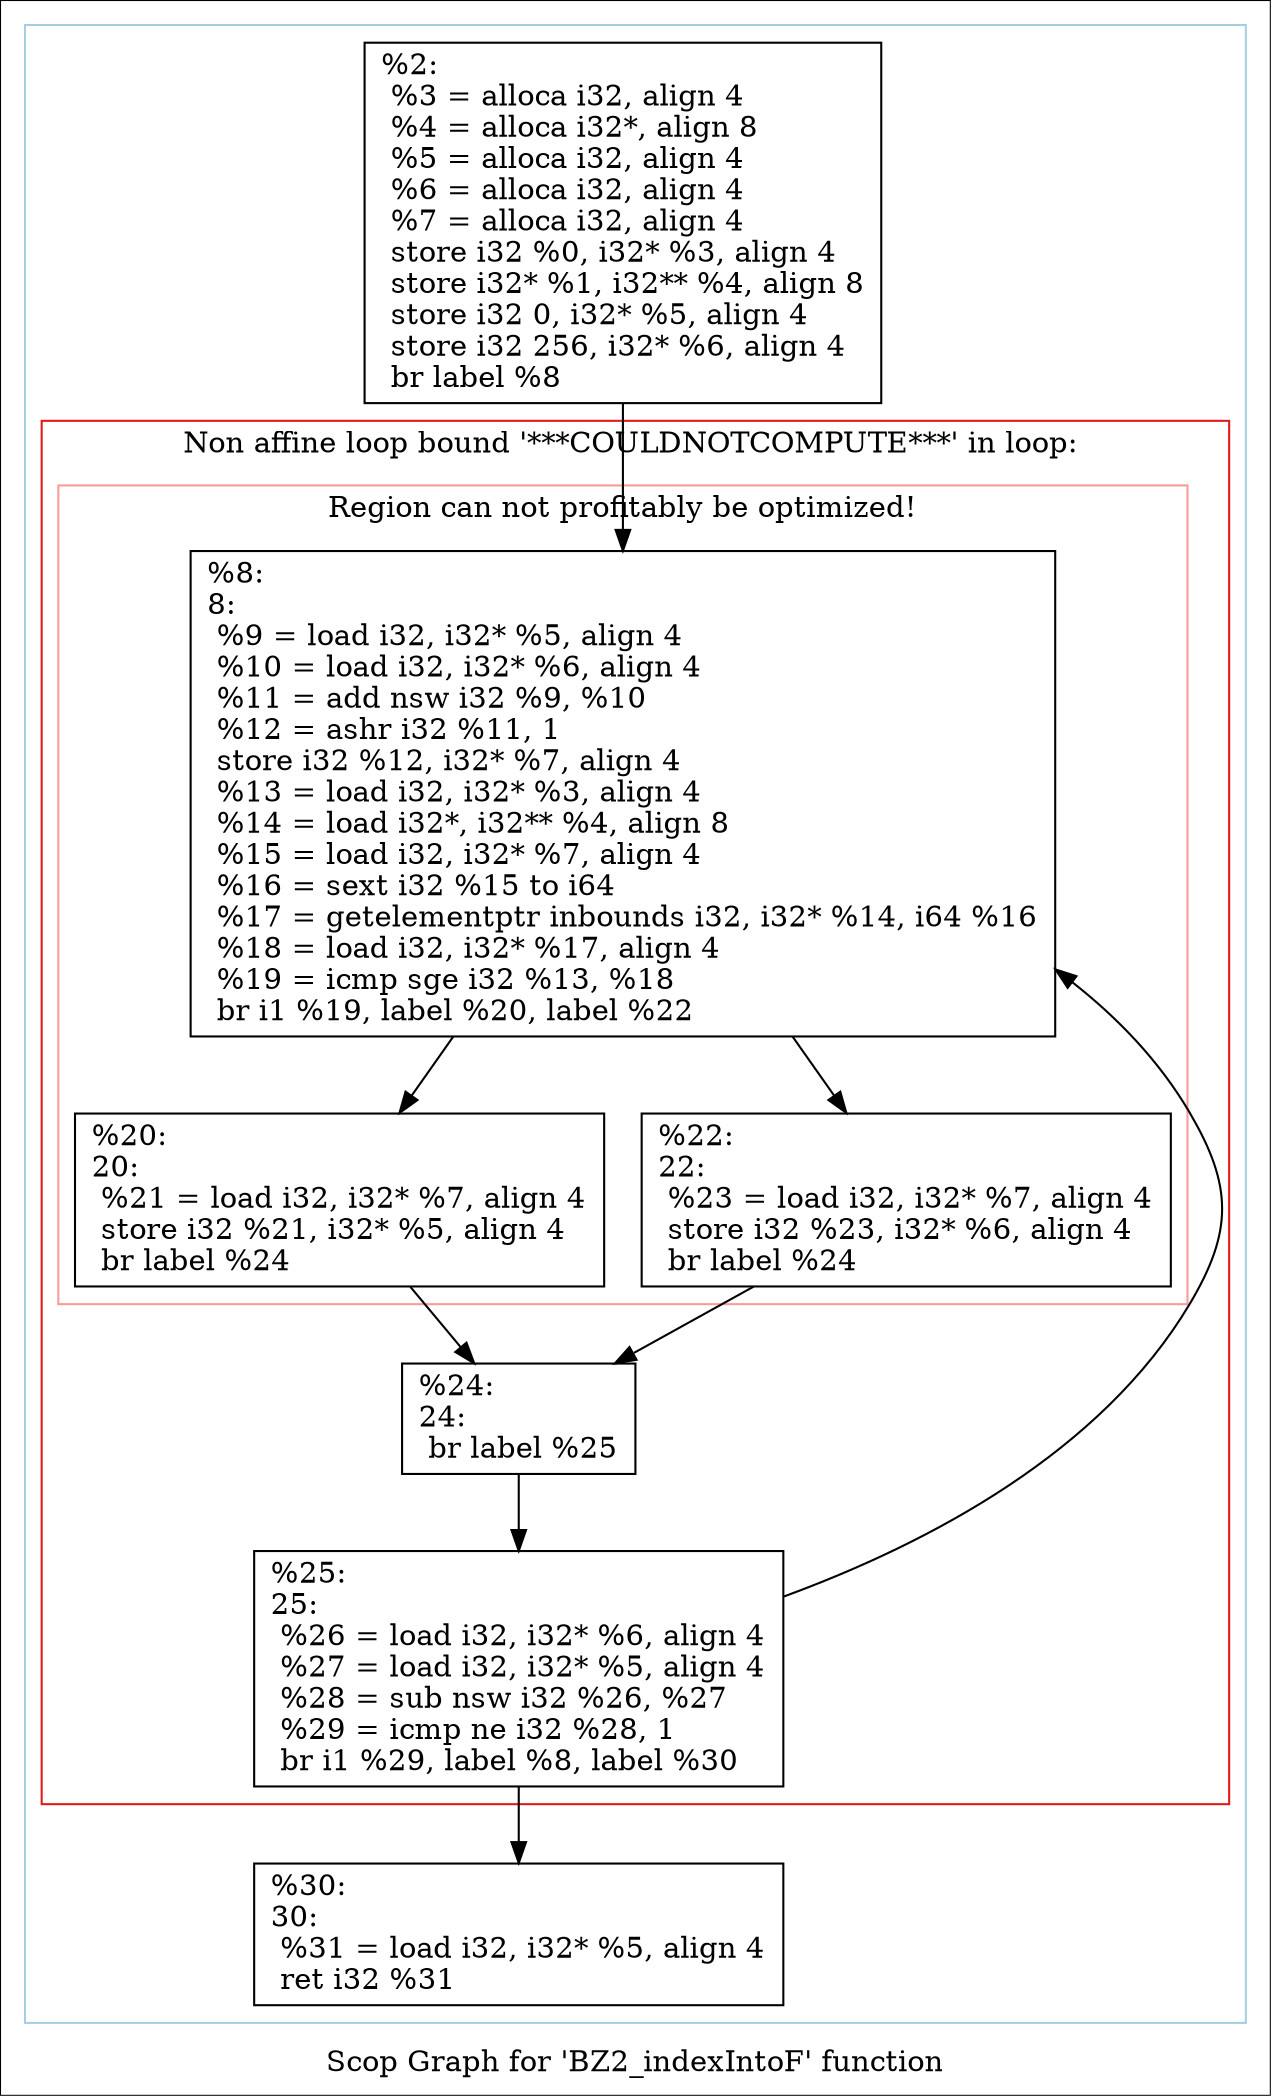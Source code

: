 digraph "Scop Graph for 'BZ2_indexIntoF' function" {
	label="Scop Graph for 'BZ2_indexIntoF' function";

	Node0x28b7e80 [shape=record,label="{%2:\l  %3 = alloca i32, align 4\l  %4 = alloca i32*, align 8\l  %5 = alloca i32, align 4\l  %6 = alloca i32, align 4\l  %7 = alloca i32, align 4\l  store i32 %0, i32* %3, align 4\l  store i32* %1, i32** %4, align 8\l  store i32 0, i32* %5, align 4\l  store i32 256, i32* %6, align 4\l  br label %8\l}"];
	Node0x28b7e80 -> Node0x2771600;
	Node0x2771600 [shape=record,label="{%8:\l8:                                                \l  %9 = load i32, i32* %5, align 4\l  %10 = load i32, i32* %6, align 4\l  %11 = add nsw i32 %9, %10\l  %12 = ashr i32 %11, 1\l  store i32 %12, i32* %7, align 4\l  %13 = load i32, i32* %3, align 4\l  %14 = load i32*, i32** %4, align 8\l  %15 = load i32, i32* %7, align 4\l  %16 = sext i32 %15 to i64\l  %17 = getelementptr inbounds i32, i32* %14, i64 %16\l  %18 = load i32, i32* %17, align 4\l  %19 = icmp sge i32 %13, %18\l  br i1 %19, label %20, label %22\l}"];
	Node0x2771600 -> Node0x28e4f70;
	Node0x2771600 -> Node0x2936550;
	Node0x28e4f70 [shape=record,label="{%20:\l20:                                               \l  %21 = load i32, i32* %7, align 4\l  store i32 %21, i32* %5, align 4\l  br label %24\l}"];
	Node0x28e4f70 -> Node0x28d38c0;
	Node0x28d38c0 [shape=record,label="{%24:\l24:                                               \l  br label %25\l}"];
	Node0x28d38c0 -> Node0x282a7a0;
	Node0x282a7a0 [shape=record,label="{%25:\l25:                                               \l  %26 = load i32, i32* %6, align 4\l  %27 = load i32, i32* %5, align 4\l  %28 = sub nsw i32 %26, %27\l  %29 = icmp ne i32 %28, 1\l  br i1 %29, label %8, label %30\l}"];
	Node0x282a7a0 -> Node0x2771600[constraint=false];
	Node0x282a7a0 -> Node0x284f450;
	Node0x284f450 [shape=record,label="{%30:\l30:                                               \l  %31 = load i32, i32* %5, align 4\l  ret i32 %31\l}"];
	Node0x2936550 [shape=record,label="{%22:\l22:                                               \l  %23 = load i32, i32* %7, align 4\l  store i32 %23, i32* %6, align 4\l  br label %24\l}"];
	Node0x2936550 -> Node0x28d38c0;
	colorscheme = "paired12"
        subgraph cluster_0x29124a0 {
          label = "";
          style = solid;
          color = 1
          subgraph cluster_0x28ede50 {
            label = "Non affine loop bound '***COULDNOTCOMPUTE***' in loop: ";
            style = solid;
            color = 6
            subgraph cluster_0x2970f80 {
              label = "Region can not profitably be optimized!";
              style = solid;
              color = 5
              Node0x2771600;
              Node0x28e4f70;
              Node0x2936550;
            }
            Node0x28d38c0;
            Node0x282a7a0;
          }
          Node0x28b7e80;
          Node0x284f450;
        }
}

